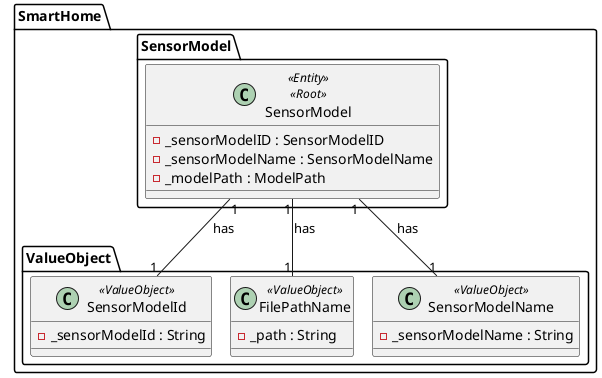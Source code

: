 @startuml
!pragma layout smetana

package SmartHome.SensorModel{

    class SensorModel <<Entity>> <<Root>>{
    - _sensorModelID : SensorModelID
    - _sensorModelName : SensorModelName
    - _modelPath : ModelPath
    }
}

package SmartHome.ValueObject {

     class SensorModelId <<ValueObject>>{
        - _sensorModelId : String
     }

     class FilePathName <<ValueObject>>{
        - _path : String
     }
     class SensorModelName <<ValueObject>>{
        - _sensorModelName : String
     }
}

SmartHome.SensorModel.SensorModel "1" -- "1" SmartHome.ValueObject.SensorModelId : has
SmartHome.SensorModel.SensorModel "1" -- "1" SmartHome.ValueObject.FilePathName : has
SmartHome.SensorModel.SensorModel "1" -- "1" SmartHome.ValueObject.SensorModelName : has


@enduml